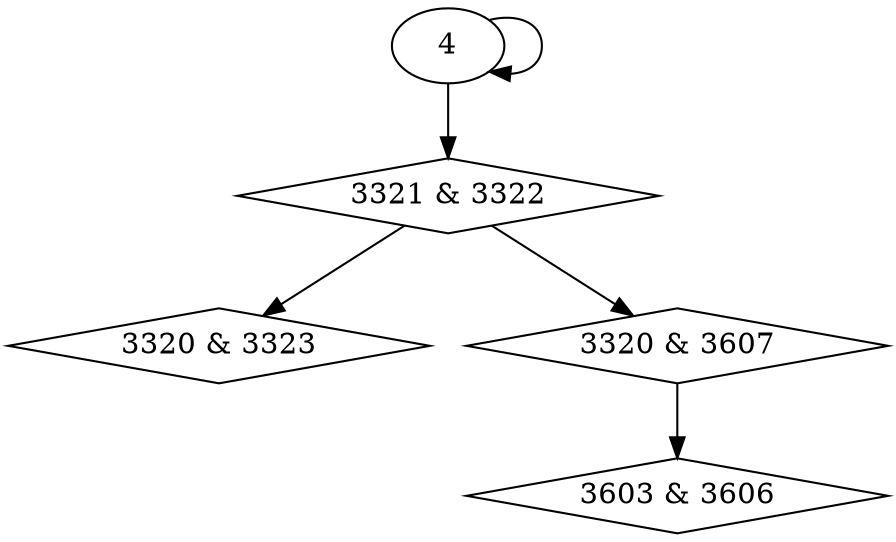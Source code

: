 digraph {
0 [label = "3320 & 3323", shape = diamond];
1 [label = "3320 & 3607", shape = diamond];
2 [label = "3321 & 3322", shape = diamond];
3 [label = "3603 & 3606", shape = diamond];
2 -> 0;
2 -> 1;
4 -> 2;
1 -> 3;
4 -> 4;
}
